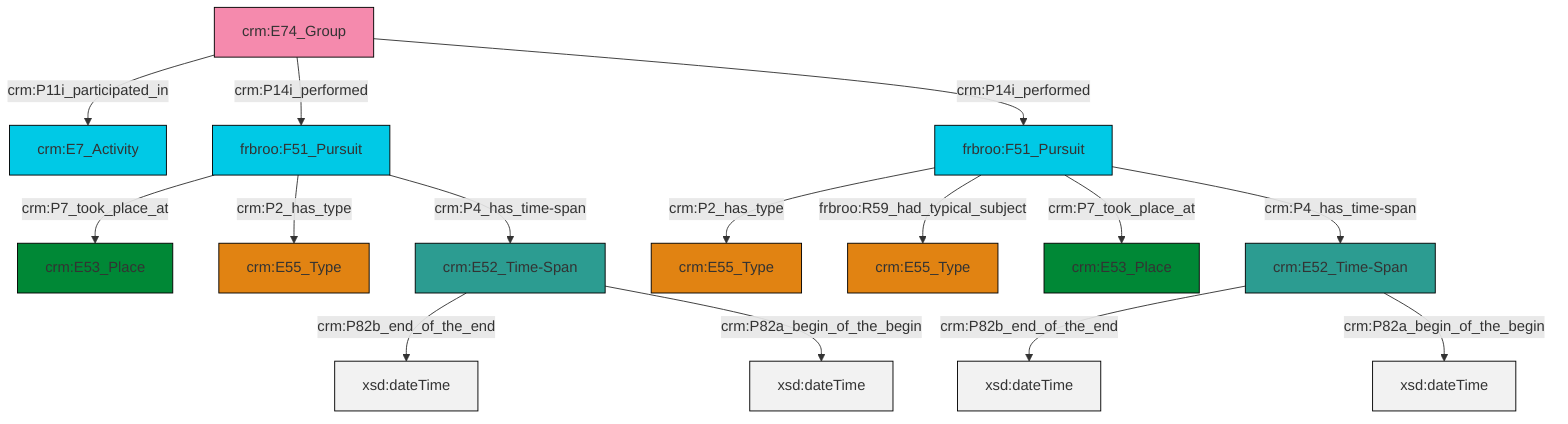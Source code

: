 graph TD
classDef Literal fill:#f2f2f2,stroke:#000000;
classDef CRM_Entity fill:#FFFFFF,stroke:#000000;
classDef Temporal_Entity fill:#00C9E6, stroke:#000000;
classDef Type fill:#E18312, stroke:#000000;
classDef Time-Span fill:#2C9C91, stroke:#000000;
classDef Appellation fill:#FFEB7F, stroke:#000000;
classDef Place fill:#008836, stroke:#000000;
classDef Persistent_Item fill:#B266B2, stroke:#000000;
classDef Conceptual_Object fill:#FFD700, stroke:#000000;
classDef Physical_Thing fill:#D2B48C, stroke:#000000;
classDef Actor fill:#f58aad, stroke:#000000;
classDef PC_Classes fill:#4ce600, stroke:#000000;
classDef Multi fill:#cccccc,stroke:#000000;

6["frbroo:F51_Pursuit"]:::Temporal_Entity -->|crm:P2_has_type| 7["crm:E55_Type"]:::Type
2["frbroo:F51_Pursuit"]:::Temporal_Entity -->|crm:P7_took_place_at| 4["crm:E53_Place"]:::Place
8["crm:E74_Group"]:::Actor -->|crm:P11i_participated_in| 11["crm:E7_Activity"]:::Temporal_Entity
6["frbroo:F51_Pursuit"]:::Temporal_Entity -->|frbroo:R59_had_typical_subject| 16["crm:E55_Type"]:::Type
19["crm:E52_Time-Span"]:::Time-Span -->|crm:P82b_end_of_the_end| 20[xsd:dateTime]:::Literal
21["crm:E52_Time-Span"]:::Time-Span -->|crm:P82b_end_of_the_end| 24[xsd:dateTime]:::Literal
21["crm:E52_Time-Span"]:::Time-Span -->|crm:P82a_begin_of_the_begin| 26[xsd:dateTime]:::Literal
2["frbroo:F51_Pursuit"]:::Temporal_Entity -->|crm:P2_has_type| 12["crm:E55_Type"]:::Type
19["crm:E52_Time-Span"]:::Time-Span -->|crm:P82a_begin_of_the_begin| 27[xsd:dateTime]:::Literal
2["frbroo:F51_Pursuit"]:::Temporal_Entity -->|crm:P4_has_time-span| 19["crm:E52_Time-Span"]:::Time-Span
6["frbroo:F51_Pursuit"]:::Temporal_Entity -->|crm:P7_took_place_at| 0["crm:E53_Place"]:::Place
8["crm:E74_Group"]:::Actor -->|crm:P14i_performed| 2["frbroo:F51_Pursuit"]:::Temporal_Entity
8["crm:E74_Group"]:::Actor -->|crm:P14i_performed| 6["frbroo:F51_Pursuit"]:::Temporal_Entity
6["frbroo:F51_Pursuit"]:::Temporal_Entity -->|crm:P4_has_time-span| 21["crm:E52_Time-Span"]:::Time-Span